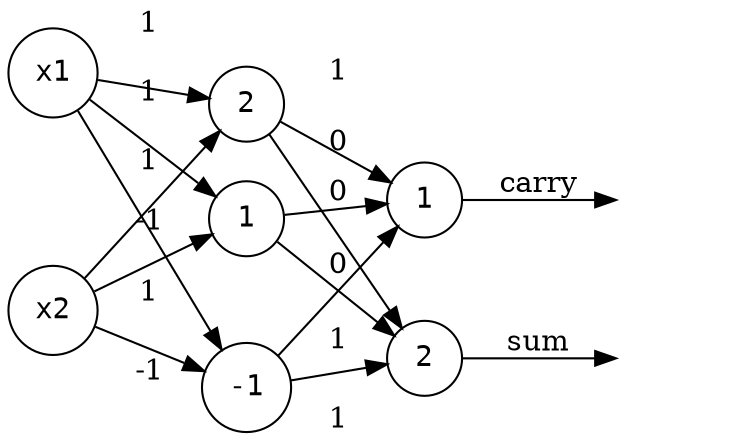 digraph perceptron {
	graph [layout=dot rankdir=LR splines=line]
	0 [label=x1 fontname=Consolas shape=circle]
	0 -> 2 [label=1]
	0 -> 3 [label=1]
	0 -> 4 [label=-1]
	1 [label=x2 fontname=Consolas shape=circle]
	1 -> 2 [label=1]
	1 -> 3 [label=1]
	1 -> 4 [label=-1]
	2 [label=2 fontname=Consolas shape=circle]
	2 -> 5 [label=1]
	2 -> 6 [label=0]
	3 [label=1 fontname=Consolas shape=circle]
	3 -> 5 [label=0]
	3 -> 6 [label=1]
	4 [label=-1 fontname=Consolas shape=circle]
	4 -> 5 [label=0]
	4 -> 6 [label=1]
	5 [label=1 fontname=Consolas shape=circle]
	-1 [label=" " shape=none]
	5 -> -1 [label=carry]
	6 [label=2 fontname=Consolas shape=circle]
	-2 [label=" " shape=none]
	6 -> -2 [label=sum]
}

